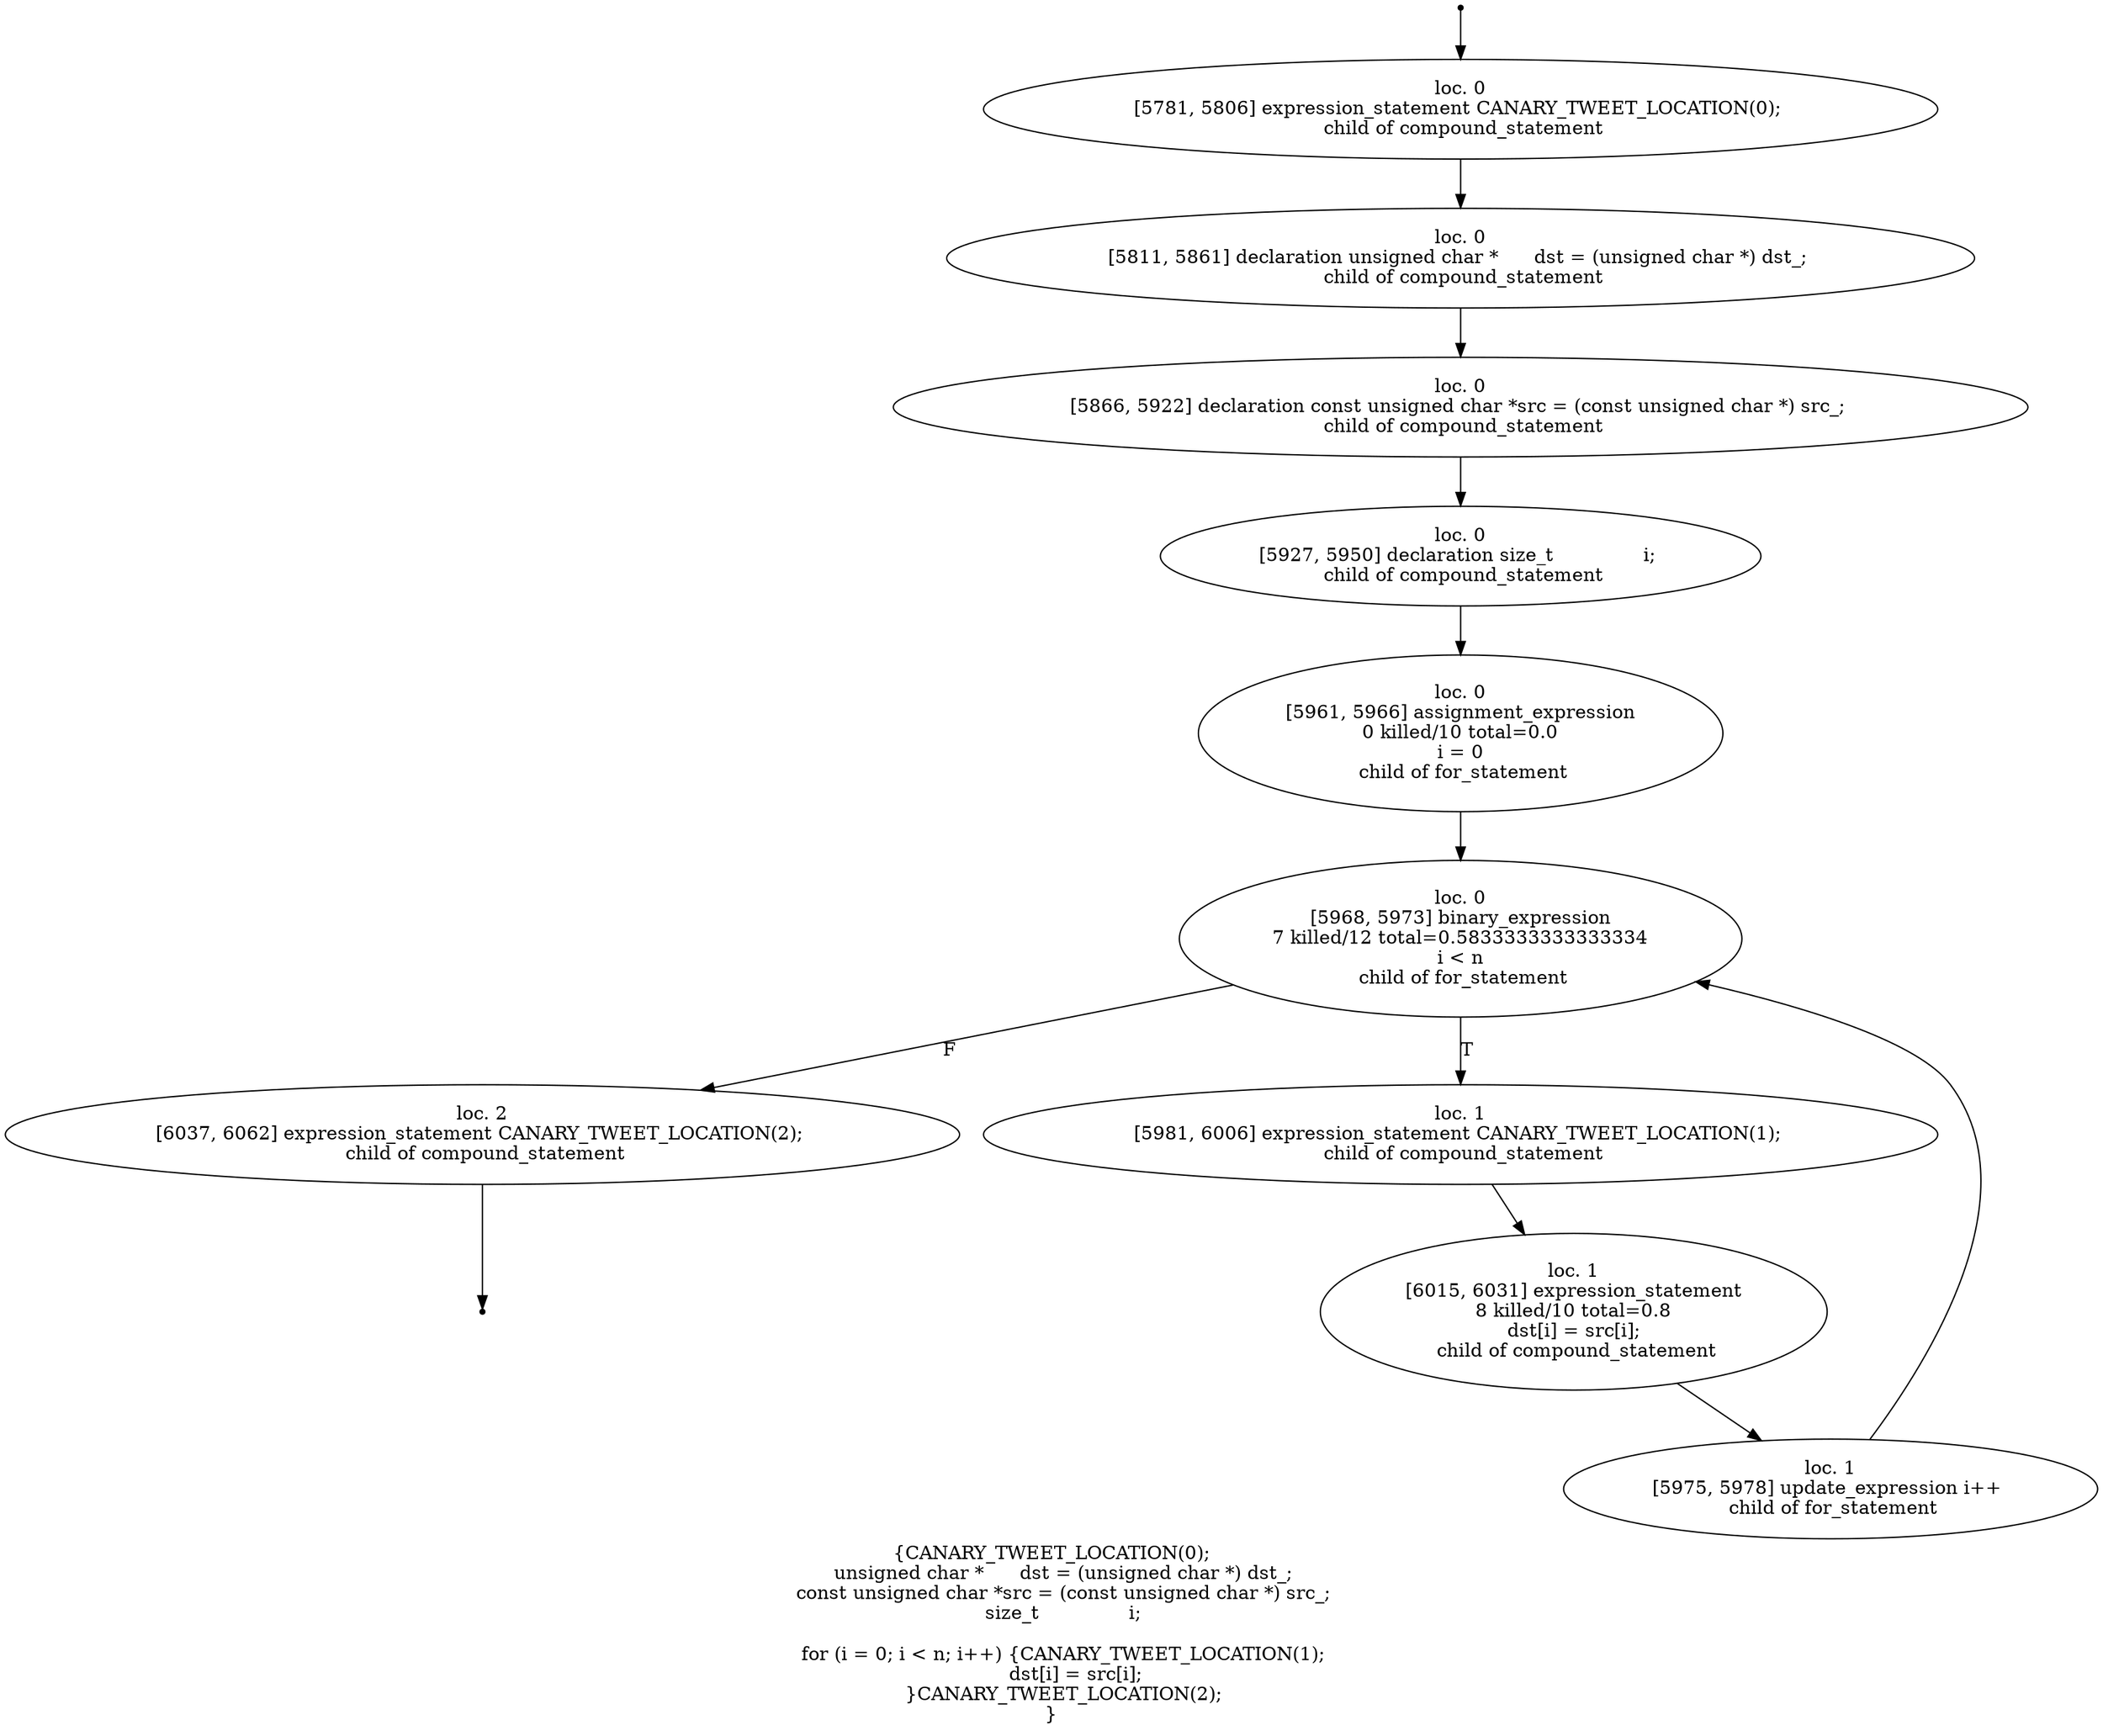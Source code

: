 digraph mem_cpy_12 {
	initial [shape=point]
	initial -> "loc. 0
[5781, 5806] expression_statement CANARY_TWEET_LOCATION(0); 
 child of compound_statement"
	final [shape=point]
	"loc. 2
[6037, 6062] expression_statement CANARY_TWEET_LOCATION(2); 
 child of compound_statement" -> final
	"loc. 0
[5781, 5806] expression_statement CANARY_TWEET_LOCATION(0); 
 child of compound_statement"
	"loc. 0
[5781, 5806] expression_statement CANARY_TWEET_LOCATION(0); 
 child of compound_statement" -> "loc. 0
[5811, 5861] declaration unsigned char *      dst = (unsigned char *) dst_; 
 child of compound_statement"
	"loc. 0
[5811, 5861] declaration unsigned char *      dst = (unsigned char *) dst_; 
 child of compound_statement"
	"loc. 0
[5811, 5861] declaration unsigned char *      dst = (unsigned char *) dst_; 
 child of compound_statement" -> "loc. 0
[5866, 5922] declaration const unsigned char *src = (const unsigned char *) src_; 
 child of compound_statement"
	"loc. 0
[5866, 5922] declaration const unsigned char *src = (const unsigned char *) src_; 
 child of compound_statement"
	"loc. 0
[5866, 5922] declaration const unsigned char *src = (const unsigned char *) src_; 
 child of compound_statement" -> "loc. 0
[5927, 5950] declaration size_t               i; 
 child of compound_statement"
	"loc. 0
[5927, 5950] declaration size_t               i; 
 child of compound_statement"
	"loc. 0
[5927, 5950] declaration size_t               i; 
 child of compound_statement" -> "loc. 0
[5961, 5966] assignment_expression
0 killed/10 total=0.0
 i = 0 
 child of for_statement"
	"loc. 0
[5961, 5966] assignment_expression
0 killed/10 total=0.0
 i = 0 
 child of for_statement"
	"loc. 0
[5961, 5966] assignment_expression
0 killed/10 total=0.0
 i = 0 
 child of for_statement" -> "loc. 0
[5968, 5973] binary_expression
7 killed/12 total=0.5833333333333334
 i < n 
 child of for_statement"
	"loc. 0
[5968, 5973] binary_expression
7 killed/12 total=0.5833333333333334
 i < n 
 child of for_statement"
	"loc. 0
[5968, 5973] binary_expression
7 killed/12 total=0.5833333333333334
 i < n 
 child of for_statement" -> "loc. 1
[5981, 6006] expression_statement CANARY_TWEET_LOCATION(1); 
 child of compound_statement" [label=T]
	"loc. 0
[5968, 5973] binary_expression
7 killed/12 total=0.5833333333333334
 i < n 
 child of for_statement" -> "loc. 2
[6037, 6062] expression_statement CANARY_TWEET_LOCATION(2); 
 child of compound_statement" [label=F]
	"loc. 1
[5981, 6006] expression_statement CANARY_TWEET_LOCATION(1); 
 child of compound_statement"
	"loc. 1
[5981, 6006] expression_statement CANARY_TWEET_LOCATION(1); 
 child of compound_statement" -> "loc. 1
[6015, 6031] expression_statement
8 killed/10 total=0.8
 dst[i] = src[i]; 
 child of compound_statement"
	"loc. 2
[6037, 6062] expression_statement CANARY_TWEET_LOCATION(2); 
 child of compound_statement"
	"loc. 1
[5975, 5978] update_expression i++ 
 child of for_statement"
	"loc. 1
[5975, 5978] update_expression i++ 
 child of for_statement" -> "loc. 0
[5968, 5973] binary_expression
7 killed/12 total=0.5833333333333334
 i < n 
 child of for_statement"
	"loc. 1
[6015, 6031] expression_statement
8 killed/10 total=0.8
 dst[i] = src[i]; 
 child of compound_statement"
	"loc. 1
[6015, 6031] expression_statement
8 killed/10 total=0.8
 dst[i] = src[i]; 
 child of compound_statement" -> "loc. 1
[5975, 5978] update_expression i++ 
 child of for_statement"
	label="{CANARY_TWEET_LOCATION(0);
    unsigned char *      dst = (unsigned char *) dst_;
    const unsigned char *src = (const unsigned char *) src_;
    size_t               i;

    for (i = 0; i < n; i++) {CANARY_TWEET_LOCATION(1);
        dst[i] = src[i];
    }CANARY_TWEET_LOCATION(2);
}"
}
